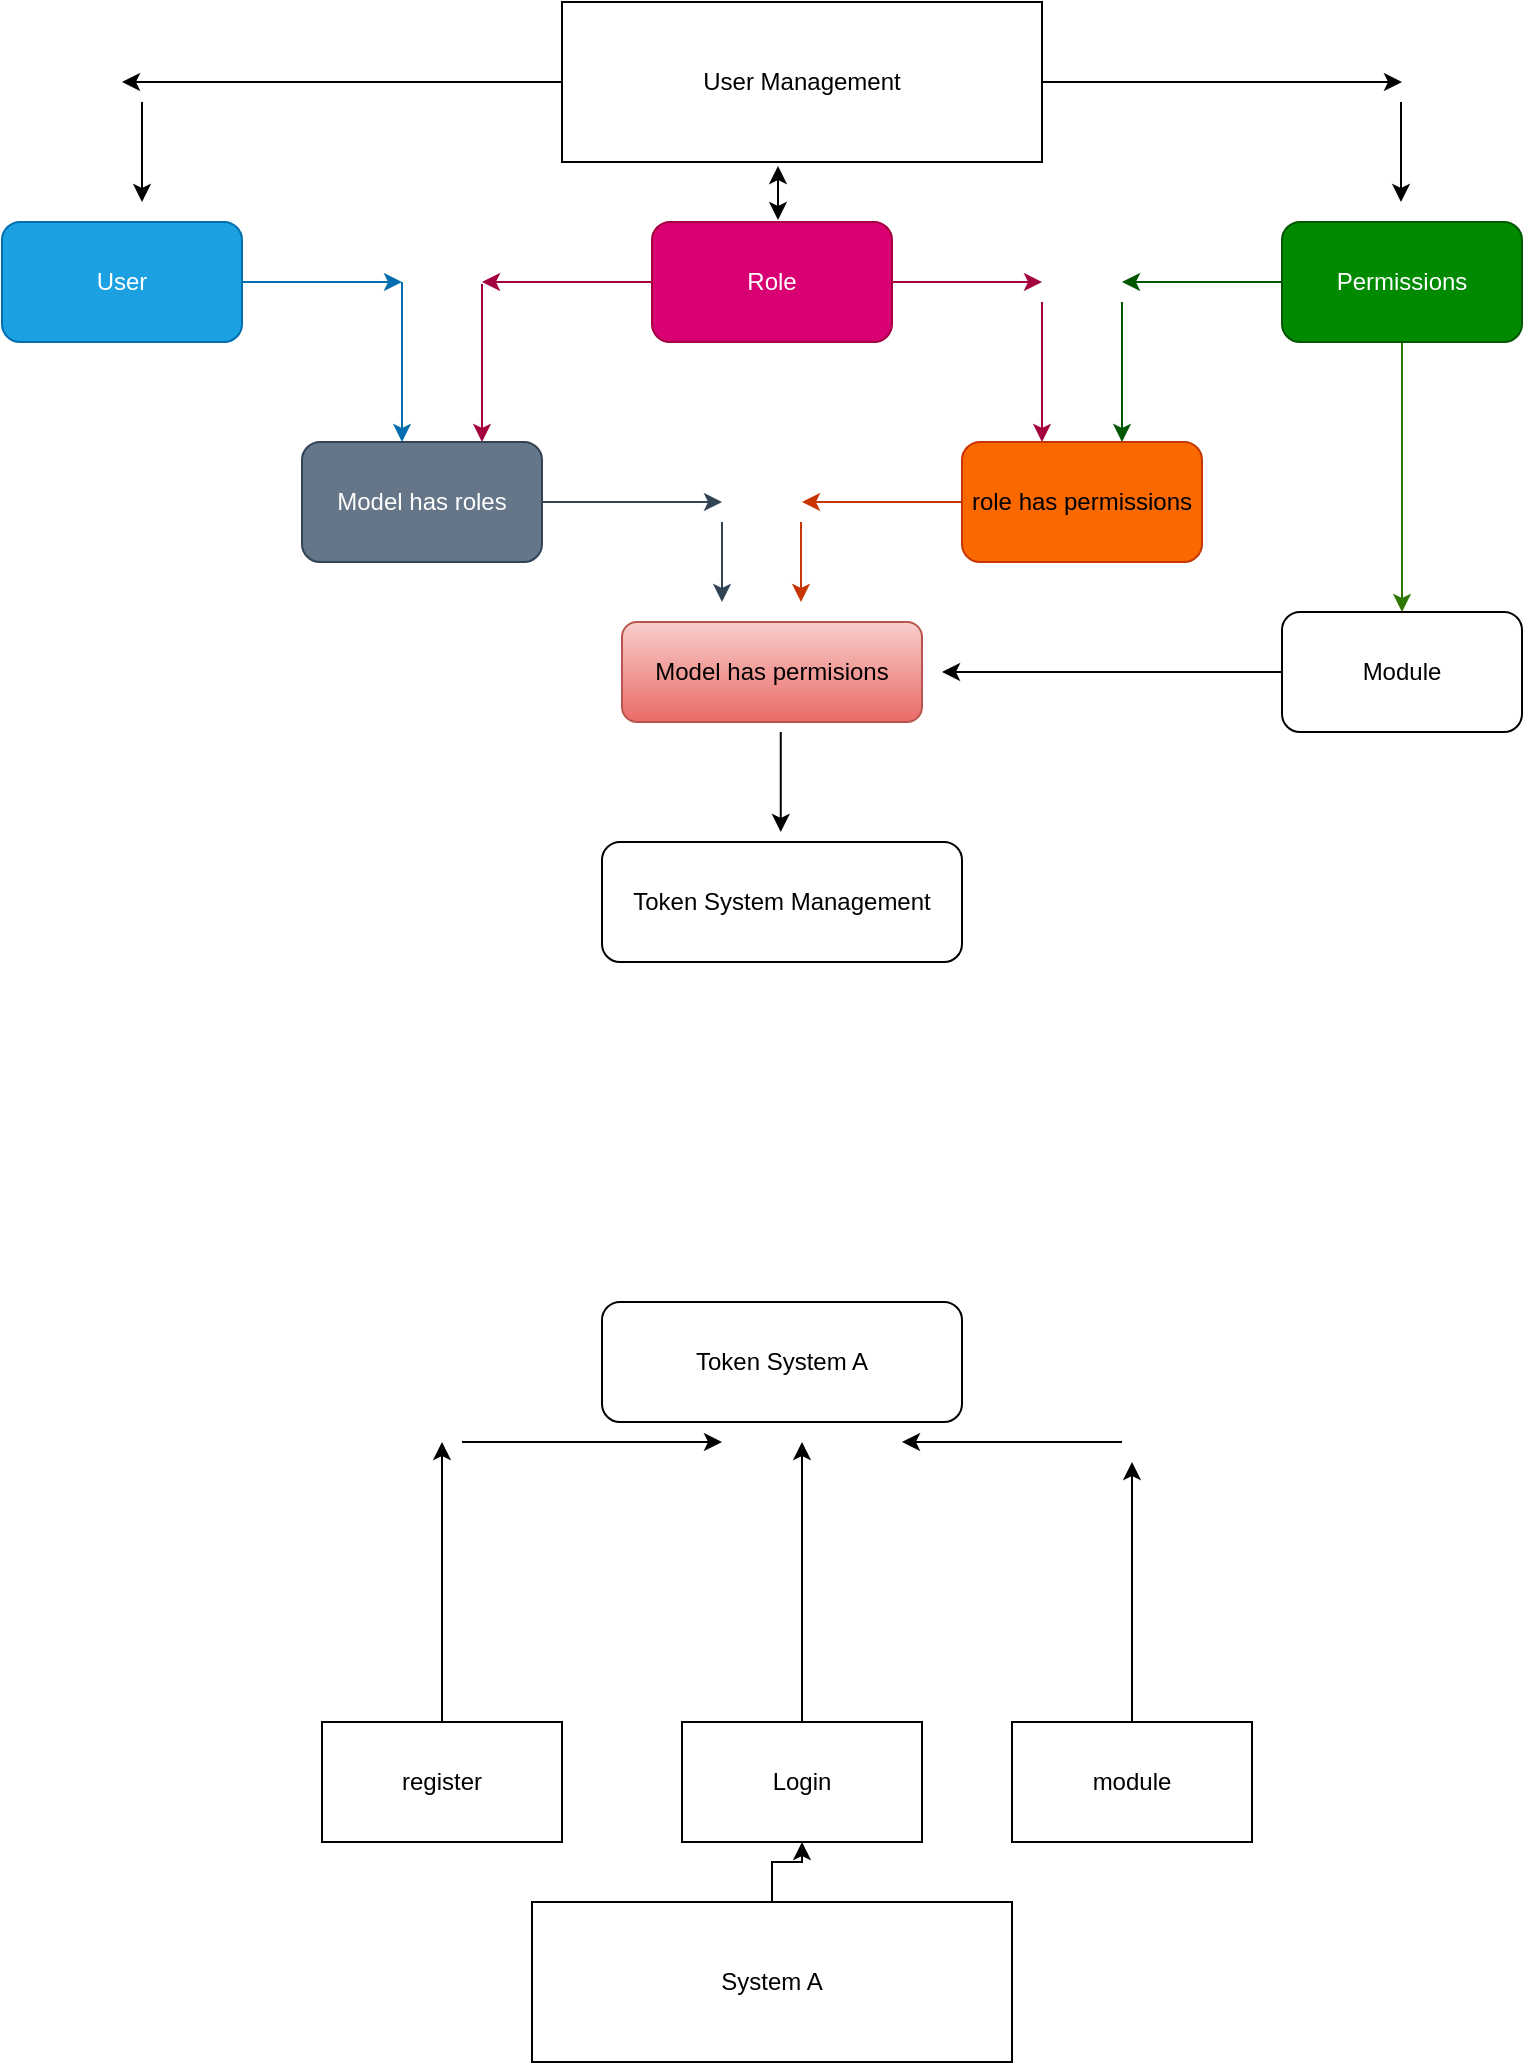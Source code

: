 <mxfile version="24.8.0">
  <diagram name="Page-1" id="d2bDYg-j6JCCIRCFB5bW">
    <mxGraphModel dx="1193" dy="804" grid="1" gridSize="10" guides="1" tooltips="1" connect="1" arrows="1" fold="1" page="1" pageScale="1" pageWidth="850" pageHeight="1100" math="0" shadow="0">
      <root>
        <mxCell id="0" />
        <mxCell id="1" parent="0" />
        <mxCell id="mhx8GohijceJRqTPh5_G-23" style="edgeStyle=orthogonalEdgeStyle;rounded=0;orthogonalLoop=1;jettySize=auto;html=1;exitX=0;exitY=0.5;exitDx=0;exitDy=0;" edge="1" parent="1" source="mhx8GohijceJRqTPh5_G-1">
          <mxGeometry relative="1" as="geometry">
            <mxPoint x="100" y="70" as="targetPoint" />
          </mxGeometry>
        </mxCell>
        <mxCell id="mhx8GohijceJRqTPh5_G-24" style="edgeStyle=orthogonalEdgeStyle;rounded=0;orthogonalLoop=1;jettySize=auto;html=1;" edge="1" parent="1" source="mhx8GohijceJRqTPh5_G-1">
          <mxGeometry relative="1" as="geometry">
            <mxPoint x="740" y="70" as="targetPoint" />
          </mxGeometry>
        </mxCell>
        <mxCell id="mhx8GohijceJRqTPh5_G-1" value="User Management" style="rounded=0;whiteSpace=wrap;html=1;" vertex="1" parent="1">
          <mxGeometry x="320" y="30" width="240" height="80" as="geometry" />
        </mxCell>
        <mxCell id="mhx8GohijceJRqTPh5_G-32" style="edgeStyle=orthogonalEdgeStyle;rounded=0;orthogonalLoop=1;jettySize=auto;html=1;fillColor=#1ba1e2;strokeColor=#006EAF;" edge="1" parent="1" source="mhx8GohijceJRqTPh5_G-4">
          <mxGeometry relative="1" as="geometry">
            <mxPoint x="240" y="170" as="targetPoint" />
          </mxGeometry>
        </mxCell>
        <mxCell id="mhx8GohijceJRqTPh5_G-4" value="User" style="rounded=1;whiteSpace=wrap;html=1;fillColor=#1ba1e2;strokeColor=#006EAF;fontColor=#ffffff;" vertex="1" parent="1">
          <mxGeometry x="40" y="140" width="120" height="60" as="geometry" />
        </mxCell>
        <mxCell id="mhx8GohijceJRqTPh5_G-29" style="edgeStyle=orthogonalEdgeStyle;rounded=0;orthogonalLoop=1;jettySize=auto;html=1;exitX=1;exitY=0.5;exitDx=0;exitDy=0;fillColor=#d80073;strokeColor=#A50040;" edge="1" parent="1" source="mhx8GohijceJRqTPh5_G-7">
          <mxGeometry relative="1" as="geometry">
            <mxPoint x="560" y="170" as="targetPoint" />
          </mxGeometry>
        </mxCell>
        <mxCell id="mhx8GohijceJRqTPh5_G-33" style="edgeStyle=orthogonalEdgeStyle;rounded=0;orthogonalLoop=1;jettySize=auto;html=1;fillColor=#d80073;strokeColor=#A50040;" edge="1" parent="1" source="mhx8GohijceJRqTPh5_G-7">
          <mxGeometry relative="1" as="geometry">
            <mxPoint x="280" y="170" as="targetPoint" />
          </mxGeometry>
        </mxCell>
        <mxCell id="mhx8GohijceJRqTPh5_G-7" value="Role " style="rounded=1;whiteSpace=wrap;html=1;fillColor=#d80073;strokeColor=#A50040;fontColor=#ffffff;" vertex="1" parent="1">
          <mxGeometry x="365" y="140" width="120" height="60" as="geometry" />
        </mxCell>
        <mxCell id="mhx8GohijceJRqTPh5_G-8" value="" style="endArrow=classic;startArrow=classic;html=1;rounded=0;" edge="1" parent="1">
          <mxGeometry width="50" height="50" relative="1" as="geometry">
            <mxPoint x="428" y="139" as="sourcePoint" />
            <mxPoint x="428" y="112" as="targetPoint" />
          </mxGeometry>
        </mxCell>
        <mxCell id="mhx8GohijceJRqTPh5_G-30" style="edgeStyle=orthogonalEdgeStyle;rounded=0;orthogonalLoop=1;jettySize=auto;html=1;fillColor=#008a00;strokeColor=#005700;" edge="1" parent="1" source="mhx8GohijceJRqTPh5_G-11">
          <mxGeometry relative="1" as="geometry">
            <mxPoint x="600" y="170" as="targetPoint" />
          </mxGeometry>
        </mxCell>
        <mxCell id="mhx8GohijceJRqTPh5_G-40" style="edgeStyle=orthogonalEdgeStyle;rounded=0;orthogonalLoop=1;jettySize=auto;html=1;fillColor=#60a917;strokeColor=#2D7600;" edge="1" parent="1" source="mhx8GohijceJRqTPh5_G-11" target="mhx8GohijceJRqTPh5_G-39">
          <mxGeometry relative="1" as="geometry" />
        </mxCell>
        <mxCell id="mhx8GohijceJRqTPh5_G-11" value="Permissions" style="rounded=1;whiteSpace=wrap;html=1;fillColor=#008a00;fontColor=#ffffff;strokeColor=#005700;" vertex="1" parent="1">
          <mxGeometry x="680" y="140" width="120" height="60" as="geometry" />
        </mxCell>
        <mxCell id="mhx8GohijceJRqTPh5_G-13" value="" style="endArrow=classic;html=1;rounded=0;fillColor=#d80073;strokeColor=#A50040;" edge="1" parent="1">
          <mxGeometry width="50" height="50" relative="1" as="geometry">
            <mxPoint x="560" y="180" as="sourcePoint" />
            <mxPoint x="560" y="250" as="targetPoint" />
          </mxGeometry>
        </mxCell>
        <mxCell id="mhx8GohijceJRqTPh5_G-16" value="" style="endArrow=classic;html=1;rounded=0;fillColor=#d80073;strokeColor=#A50040;" edge="1" parent="1">
          <mxGeometry width="50" height="50" relative="1" as="geometry">
            <mxPoint x="280" y="171" as="sourcePoint" />
            <mxPoint x="280" y="250" as="targetPoint" />
          </mxGeometry>
        </mxCell>
        <mxCell id="mhx8GohijceJRqTPh5_G-35" style="edgeStyle=orthogonalEdgeStyle;rounded=0;orthogonalLoop=1;jettySize=auto;html=1;fillColor=#fa6800;strokeColor=#C73500;" edge="1" parent="1" source="mhx8GohijceJRqTPh5_G-18">
          <mxGeometry relative="1" as="geometry">
            <mxPoint x="440" y="280" as="targetPoint" />
          </mxGeometry>
        </mxCell>
        <mxCell id="mhx8GohijceJRqTPh5_G-18" value="role has permissions" style="rounded=1;whiteSpace=wrap;html=1;fillColor=#fa6800;fontColor=#000000;strokeColor=#C73500;" vertex="1" parent="1">
          <mxGeometry x="520" y="250" width="120" height="60" as="geometry" />
        </mxCell>
        <mxCell id="mhx8GohijceJRqTPh5_G-19" value="" style="endArrow=classic;html=1;rounded=0;fillColor=#1ba1e2;strokeColor=#006EAF;" edge="1" parent="1">
          <mxGeometry width="50" height="50" relative="1" as="geometry">
            <mxPoint x="240" y="170" as="sourcePoint" />
            <mxPoint x="240" y="250" as="targetPoint" />
          </mxGeometry>
        </mxCell>
        <mxCell id="mhx8GohijceJRqTPh5_G-22" value="" style="endArrow=classic;html=1;rounded=0;fillColor=#008a00;strokeColor=#005700;" edge="1" parent="1">
          <mxGeometry width="50" height="50" relative="1" as="geometry">
            <mxPoint x="600" y="180" as="sourcePoint" />
            <mxPoint x="600" y="250" as="targetPoint" />
          </mxGeometry>
        </mxCell>
        <mxCell id="mhx8GohijceJRqTPh5_G-27" value="" style="endArrow=classic;html=1;rounded=0;" edge="1" parent="1">
          <mxGeometry width="50" height="50" relative="1" as="geometry">
            <mxPoint x="110" y="80" as="sourcePoint" />
            <mxPoint x="110" y="130" as="targetPoint" />
          </mxGeometry>
        </mxCell>
        <mxCell id="mhx8GohijceJRqTPh5_G-28" value="" style="endArrow=classic;html=1;rounded=0;" edge="1" parent="1">
          <mxGeometry width="50" height="50" relative="1" as="geometry">
            <mxPoint x="739.5" y="80" as="sourcePoint" />
            <mxPoint x="739.5" y="130" as="targetPoint" />
          </mxGeometry>
        </mxCell>
        <mxCell id="mhx8GohijceJRqTPh5_G-34" style="edgeStyle=orthogonalEdgeStyle;rounded=0;orthogonalLoop=1;jettySize=auto;html=1;fillColor=#647687;strokeColor=#314354;" edge="1" parent="1" source="mhx8GohijceJRqTPh5_G-31">
          <mxGeometry relative="1" as="geometry">
            <mxPoint x="400" y="280" as="targetPoint" />
          </mxGeometry>
        </mxCell>
        <mxCell id="mhx8GohijceJRqTPh5_G-31" value="Model has roles" style="rounded=1;whiteSpace=wrap;html=1;fillColor=#647687;fontColor=#ffffff;strokeColor=#314354;" vertex="1" parent="1">
          <mxGeometry x="190" y="250" width="120" height="60" as="geometry" />
        </mxCell>
        <mxCell id="mhx8GohijceJRqTPh5_G-36" value="" style="endArrow=classic;html=1;rounded=0;fillColor=#647687;strokeColor=#314354;" edge="1" parent="1">
          <mxGeometry width="50" height="50" relative="1" as="geometry">
            <mxPoint x="400" y="290" as="sourcePoint" />
            <mxPoint x="400" y="330" as="targetPoint" />
          </mxGeometry>
        </mxCell>
        <mxCell id="mhx8GohijceJRqTPh5_G-37" value="" style="endArrow=classic;html=1;rounded=0;fillColor=#fa6800;strokeColor=#C73500;" edge="1" parent="1">
          <mxGeometry width="50" height="50" relative="1" as="geometry">
            <mxPoint x="439.5" y="290" as="sourcePoint" />
            <mxPoint x="439.5" y="330" as="targetPoint" />
          </mxGeometry>
        </mxCell>
        <mxCell id="mhx8GohijceJRqTPh5_G-38" value="Model has permisions" style="rounded=1;whiteSpace=wrap;html=1;fillColor=#f8cecc;gradientColor=#ea6b66;strokeColor=#b85450;" vertex="1" parent="1">
          <mxGeometry x="350" y="340" width="150" height="50" as="geometry" />
        </mxCell>
        <mxCell id="mhx8GohijceJRqTPh5_G-41" style="edgeStyle=orthogonalEdgeStyle;rounded=0;orthogonalLoop=1;jettySize=auto;html=1;" edge="1" parent="1" source="mhx8GohijceJRqTPh5_G-39">
          <mxGeometry relative="1" as="geometry">
            <mxPoint x="510" y="365" as="targetPoint" />
          </mxGeometry>
        </mxCell>
        <mxCell id="mhx8GohijceJRqTPh5_G-39" value="Module" style="rounded=1;whiteSpace=wrap;html=1;" vertex="1" parent="1">
          <mxGeometry x="680" y="335" width="120" height="60" as="geometry" />
        </mxCell>
        <mxCell id="mhx8GohijceJRqTPh5_G-43" style="edgeStyle=orthogonalEdgeStyle;rounded=0;orthogonalLoop=1;jettySize=auto;html=1;" edge="1" parent="1" source="mhx8GohijceJRqTPh5_G-42" target="mhx8GohijceJRqTPh5_G-44">
          <mxGeometry relative="1" as="geometry">
            <mxPoint x="425" y="930" as="targetPoint" />
          </mxGeometry>
        </mxCell>
        <mxCell id="mhx8GohijceJRqTPh5_G-42" value="System A" style="rounded=0;whiteSpace=wrap;html=1;" vertex="1" parent="1">
          <mxGeometry x="305" y="980" width="240" height="80" as="geometry" />
        </mxCell>
        <mxCell id="mhx8GohijceJRqTPh5_G-50" style="edgeStyle=orthogonalEdgeStyle;rounded=0;orthogonalLoop=1;jettySize=auto;html=1;" edge="1" parent="1" source="mhx8GohijceJRqTPh5_G-44">
          <mxGeometry relative="1" as="geometry">
            <mxPoint x="440" y="750" as="targetPoint" />
          </mxGeometry>
        </mxCell>
        <mxCell id="mhx8GohijceJRqTPh5_G-44" value="Login" style="rounded=0;whiteSpace=wrap;html=1;" vertex="1" parent="1">
          <mxGeometry x="380" y="890" width="120" height="60" as="geometry" />
        </mxCell>
        <mxCell id="mhx8GohijceJRqTPh5_G-46" value="Token System Management" style="rounded=1;whiteSpace=wrap;html=1;" vertex="1" parent="1">
          <mxGeometry x="340" y="450" width="180" height="60" as="geometry" />
        </mxCell>
        <mxCell id="mhx8GohijceJRqTPh5_G-51" style="edgeStyle=orthogonalEdgeStyle;rounded=0;orthogonalLoop=1;jettySize=auto;html=1;" edge="1" parent="1" source="mhx8GohijceJRqTPh5_G-47">
          <mxGeometry relative="1" as="geometry">
            <mxPoint x="605" y="760" as="targetPoint" />
          </mxGeometry>
        </mxCell>
        <mxCell id="mhx8GohijceJRqTPh5_G-47" value="module" style="rounded=0;whiteSpace=wrap;html=1;" vertex="1" parent="1">
          <mxGeometry x="545" y="890" width="120" height="60" as="geometry" />
        </mxCell>
        <mxCell id="mhx8GohijceJRqTPh5_G-49" style="edgeStyle=orthogonalEdgeStyle;rounded=0;orthogonalLoop=1;jettySize=auto;html=1;" edge="1" parent="1" source="mhx8GohijceJRqTPh5_G-48">
          <mxGeometry relative="1" as="geometry">
            <mxPoint x="260" y="750" as="targetPoint" />
          </mxGeometry>
        </mxCell>
        <mxCell id="mhx8GohijceJRqTPh5_G-48" value="register" style="rounded=0;whiteSpace=wrap;html=1;" vertex="1" parent="1">
          <mxGeometry x="200" y="890" width="120" height="60" as="geometry" />
        </mxCell>
        <mxCell id="mhx8GohijceJRqTPh5_G-52" value="" style="endArrow=classic;html=1;rounded=0;" edge="1" parent="1">
          <mxGeometry width="50" height="50" relative="1" as="geometry">
            <mxPoint x="270" y="750" as="sourcePoint" />
            <mxPoint x="400" y="750" as="targetPoint" />
          </mxGeometry>
        </mxCell>
        <mxCell id="mhx8GohijceJRqTPh5_G-53" value="" style="endArrow=classic;html=1;rounded=0;" edge="1" parent="1">
          <mxGeometry width="50" height="50" relative="1" as="geometry">
            <mxPoint x="600" y="750" as="sourcePoint" />
            <mxPoint x="490" y="750" as="targetPoint" />
          </mxGeometry>
        </mxCell>
        <mxCell id="mhx8GohijceJRqTPh5_G-54" value="Token System A" style="rounded=1;whiteSpace=wrap;html=1;" vertex="1" parent="1">
          <mxGeometry x="340" y="680" width="180" height="60" as="geometry" />
        </mxCell>
        <mxCell id="mhx8GohijceJRqTPh5_G-55" value="" style="endArrow=classic;html=1;rounded=0;" edge="1" parent="1">
          <mxGeometry width="50" height="50" relative="1" as="geometry">
            <mxPoint x="429.38" y="395" as="sourcePoint" />
            <mxPoint x="429.38" y="445" as="targetPoint" />
          </mxGeometry>
        </mxCell>
      </root>
    </mxGraphModel>
  </diagram>
</mxfile>
